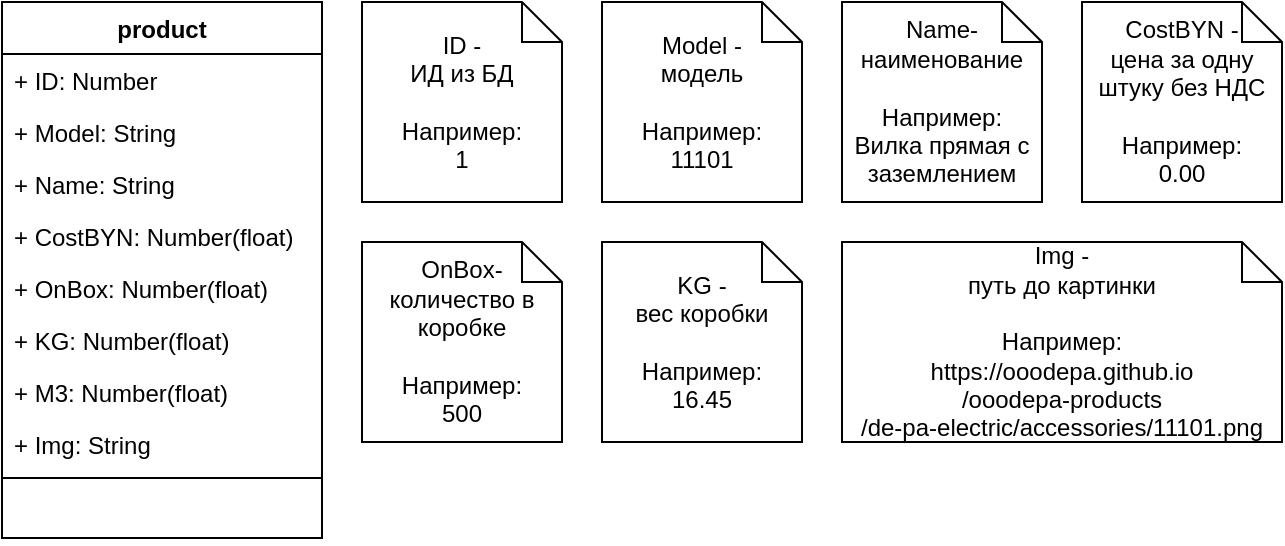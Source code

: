 <mxfile version="15.4.0" type="device"><diagram id="_VnYiGkv-pqS4JstR3AX" name="Page-1"><mxGraphModel dx="1024" dy="592" grid="1" gridSize="10" guides="1" tooltips="1" connect="1" arrows="1" fold="1" page="1" pageScale="1" pageWidth="827" pageHeight="1169" math="0" shadow="0"><root><mxCell id="0"/><mxCell id="1" parent="0"/><mxCell id="hOHGnCgyDi1BAiwwGeAw-1" value="product" style="swimlane;fontStyle=1;align=center;verticalAlign=top;childLayout=stackLayout;horizontal=1;startSize=26;horizontalStack=0;resizeParent=1;resizeParentMax=0;resizeLast=0;collapsible=1;marginBottom=0;" vertex="1" parent="1"><mxGeometry x="40" y="40" width="160" height="268" as="geometry"/></mxCell><mxCell id="hOHGnCgyDi1BAiwwGeAw-2" value="+ ID: Number" style="text;strokeColor=none;fillColor=none;align=left;verticalAlign=top;spacingLeft=4;spacingRight=4;overflow=hidden;rotatable=0;points=[[0,0.5],[1,0.5]];portConstraint=eastwest;" vertex="1" parent="hOHGnCgyDi1BAiwwGeAw-1"><mxGeometry y="26" width="160" height="26" as="geometry"/></mxCell><mxCell id="hOHGnCgyDi1BAiwwGeAw-5" value="+ Model: String" style="text;strokeColor=none;fillColor=none;align=left;verticalAlign=top;spacingLeft=4;spacingRight=4;overflow=hidden;rotatable=0;points=[[0,0.5],[1,0.5]];portConstraint=eastwest;" vertex="1" parent="hOHGnCgyDi1BAiwwGeAw-1"><mxGeometry y="52" width="160" height="26" as="geometry"/></mxCell><mxCell id="hOHGnCgyDi1BAiwwGeAw-10" value="+ Name: String" style="text;strokeColor=none;fillColor=none;align=left;verticalAlign=top;spacingLeft=4;spacingRight=4;overflow=hidden;rotatable=0;points=[[0,0.5],[1,0.5]];portConstraint=eastwest;" vertex="1" parent="hOHGnCgyDi1BAiwwGeAw-1"><mxGeometry y="78" width="160" height="26" as="geometry"/></mxCell><mxCell id="hOHGnCgyDi1BAiwwGeAw-6" value="+ CostBYN: Number(float)" style="text;strokeColor=none;fillColor=none;align=left;verticalAlign=top;spacingLeft=4;spacingRight=4;overflow=hidden;rotatable=0;points=[[0,0.5],[1,0.5]];portConstraint=eastwest;" vertex="1" parent="hOHGnCgyDi1BAiwwGeAw-1"><mxGeometry y="104" width="160" height="26" as="geometry"/></mxCell><mxCell id="hOHGnCgyDi1BAiwwGeAw-7" value="+ OnBox: Number(float)" style="text;strokeColor=none;fillColor=none;align=left;verticalAlign=top;spacingLeft=4;spacingRight=4;overflow=hidden;rotatable=0;points=[[0,0.5],[1,0.5]];portConstraint=eastwest;" vertex="1" parent="hOHGnCgyDi1BAiwwGeAw-1"><mxGeometry y="130" width="160" height="26" as="geometry"/></mxCell><mxCell id="hOHGnCgyDi1BAiwwGeAw-8" value="+ KG: Number(float)" style="text;strokeColor=none;fillColor=none;align=left;verticalAlign=top;spacingLeft=4;spacingRight=4;overflow=hidden;rotatable=0;points=[[0,0.5],[1,0.5]];portConstraint=eastwest;" vertex="1" parent="hOHGnCgyDi1BAiwwGeAw-1"><mxGeometry y="156" width="160" height="26" as="geometry"/></mxCell><mxCell id="hOHGnCgyDi1BAiwwGeAw-18" value="+ M3: Number(float)" style="text;strokeColor=none;fillColor=none;align=left;verticalAlign=top;spacingLeft=4;spacingRight=4;overflow=hidden;rotatable=0;points=[[0,0.5],[1,0.5]];portConstraint=eastwest;" vertex="1" parent="hOHGnCgyDi1BAiwwGeAw-1"><mxGeometry y="182" width="160" height="26" as="geometry"/></mxCell><mxCell id="hOHGnCgyDi1BAiwwGeAw-9" value="+ Img: String" style="text;strokeColor=none;fillColor=none;align=left;verticalAlign=top;spacingLeft=4;spacingRight=4;overflow=hidden;rotatable=0;points=[[0,0.5],[1,0.5]];portConstraint=eastwest;" vertex="1" parent="hOHGnCgyDi1BAiwwGeAw-1"><mxGeometry y="208" width="160" height="26" as="geometry"/></mxCell><mxCell id="hOHGnCgyDi1BAiwwGeAw-3" value="" style="line;strokeWidth=1;fillColor=none;align=left;verticalAlign=middle;spacingTop=-1;spacingLeft=3;spacingRight=3;rotatable=0;labelPosition=right;points=[];portConstraint=eastwest;" vertex="1" parent="hOHGnCgyDi1BAiwwGeAw-1"><mxGeometry y="234" width="160" height="8" as="geometry"/></mxCell><mxCell id="hOHGnCgyDi1BAiwwGeAw-4" value=" " style="text;strokeColor=none;fillColor=none;align=left;verticalAlign=top;spacingLeft=4;spacingRight=4;overflow=hidden;rotatable=0;points=[[0,0.5],[1,0.5]];portConstraint=eastwest;" vertex="1" parent="hOHGnCgyDi1BAiwwGeAw-1"><mxGeometry y="242" width="160" height="26" as="geometry"/></mxCell><mxCell id="hOHGnCgyDi1BAiwwGeAw-11" value="Model -&lt;br&gt;модель&lt;br&gt;&lt;br&gt;Например:&lt;br&gt;11101&lt;br&gt;" style="shape=note;size=20;whiteSpace=wrap;html=1;" vertex="1" parent="1"><mxGeometry x="340" y="40" width="100" height="100" as="geometry"/></mxCell><mxCell id="hOHGnCgyDi1BAiwwGeAw-12" value="Name- наименование&lt;br&gt;&lt;br&gt;Например:&lt;br&gt;Вилка прямая с заземлением" style="shape=note;size=20;whiteSpace=wrap;html=1;" vertex="1" parent="1"><mxGeometry x="460" y="40" width="100" height="100" as="geometry"/></mxCell><mxCell id="hOHGnCgyDi1BAiwwGeAw-13" value="OnBox- количество в коробке&lt;br&gt;&lt;br&gt;Например:&lt;br&gt;500" style="shape=note;size=20;whiteSpace=wrap;html=1;" vertex="1" parent="1"><mxGeometry x="220" y="160" width="100" height="100" as="geometry"/></mxCell><mxCell id="hOHGnCgyDi1BAiwwGeAw-14" value="KG -&lt;br&gt;вес коробки&lt;br&gt;&lt;br&gt;Например:&lt;br&gt;16.45&lt;br&gt;" style="shape=note;size=20;whiteSpace=wrap;html=1;" vertex="1" parent="1"><mxGeometry x="340" y="160" width="100" height="100" as="geometry"/></mxCell><mxCell id="hOHGnCgyDi1BAiwwGeAw-15" value="Img -&lt;br&gt;путь до картинки&lt;br&gt;&lt;br&gt;Например:&lt;br&gt;https://ooodepa.github.io&lt;br&gt;/ooodepa-products&lt;br&gt;/de-pa-electric/accessories/11101.png" style="shape=note;size=20;whiteSpace=wrap;html=1;" vertex="1" parent="1"><mxGeometry x="460" y="160" width="220" height="100" as="geometry"/></mxCell><mxCell id="hOHGnCgyDi1BAiwwGeAw-16" value="ID -&lt;br&gt;ИД из БД&lt;br&gt;&lt;br&gt;Например:&lt;br&gt;1" style="shape=note;size=20;whiteSpace=wrap;html=1;" vertex="1" parent="1"><mxGeometry x="220" y="40" width="100" height="100" as="geometry"/></mxCell><mxCell id="hOHGnCgyDi1BAiwwGeAw-17" value="CostBYN -&lt;br&gt;цена за одну штуку без НДС&lt;br&gt;&lt;br&gt;Например:&lt;br&gt;0.00" style="shape=note;size=20;whiteSpace=wrap;html=1;" vertex="1" parent="1"><mxGeometry x="580" y="40" width="100" height="100" as="geometry"/></mxCell></root></mxGraphModel></diagram></mxfile>